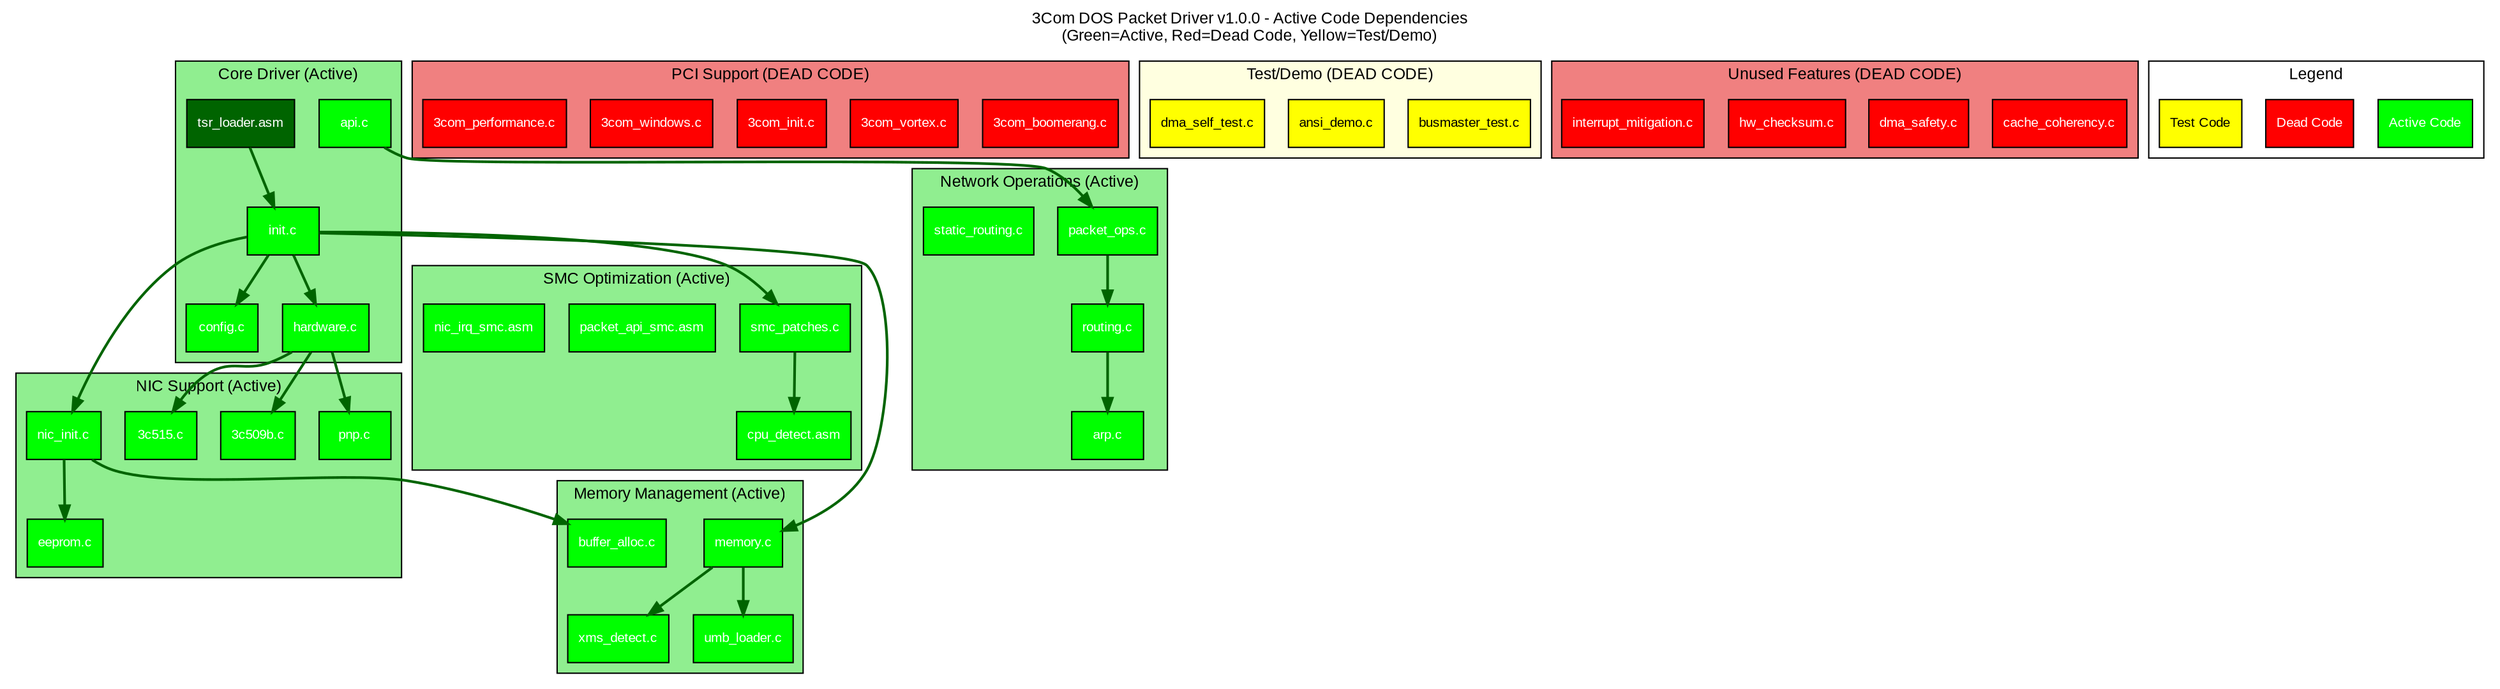digraph "3Com Packet Driver Dependencies" {
    graph [
        rankdir="TB",
        bgcolor="white",
        fontname="Arial",
        fontsize=12,
        label="3Com DOS Packet Driver v1.0.0 - Active Code Dependencies\n(Green=Active, Red=Dead Code, Yellow=Test/Demo)",
        labelloc="t"
    ];
    
    node [
        shape=box,
        style=filled,
        fontname="Arial",
        fontsize=10
    ];
    
    edge [
        fontname="Arial",
        fontsize=8
    ];
    
    // Active Core Components
    subgraph cluster_core {
        label="Core Driver (Active)";
        style=filled;
        fillcolor=lightgreen;
        
        "tsr_loader.asm" [fillcolor=darkgreen, fontcolor=white];
        "init.c" [fillcolor=green, fontcolor=white];
        "config.c" [fillcolor=green, fontcolor=white];
        "api.c" [fillcolor=green, fontcolor=white];
        "hardware.c" [fillcolor=green, fontcolor=white];
    }
    
    // NIC Support (Active)
    subgraph cluster_nic {
        label="NIC Support (Active)";
        style=filled;
        fillcolor=lightgreen;
        
        "3c509b.c" [fillcolor=green, fontcolor=white];
        "3c515.c" [fillcolor=green, fontcolor=white];
        "nic_init.c" [fillcolor=green, fontcolor=white];
        "eeprom.c" [fillcolor=green, fontcolor=white];
        "pnp.c" [fillcolor=green, fontcolor=white];
    }
    
    // Memory Management (Active)
    subgraph cluster_memory {
        label="Memory Management (Active)";
        style=filled;
        fillcolor=lightgreen;
        
        "memory.c" [fillcolor=green, fontcolor=white];
        "buffer_alloc.c" [fillcolor=green, fontcolor=white];
        "xms_detect.c" [fillcolor=green, fontcolor=white];
        "umb_loader.c" [fillcolor=green, fontcolor=white];
    }
    
    // Network Operations (Active)
    subgraph cluster_network {
        label="Network Operations (Active)";
        style=filled;
        fillcolor=lightgreen;
        
        "packet_ops.c" [fillcolor=green, fontcolor=white];
        "routing.c" [fillcolor=green, fontcolor=white];
        "arp.c" [fillcolor=green, fontcolor=white];
        "static_routing.c" [fillcolor=green, fontcolor=white];
    }
    
    // SMC Optimization (Active)
    subgraph cluster_smc {
        label="SMC Optimization (Active)";
        style=filled;
        fillcolor=lightgreen;
        
        "smc_patches.c" [fillcolor=green, fontcolor=white];
        "cpu_detect.asm" [fillcolor=green, fontcolor=white];
        "packet_api_smc.asm" [fillcolor=green, fontcolor=white];
        "nic_irq_smc.asm" [fillcolor=green, fontcolor=white];
    }
    
    // Dead PCI Support
    subgraph cluster_pci {
        label="PCI Support (DEAD CODE)";
        style=filled;
        fillcolor=lightcoral;
        
        "3com_boomerang.c" [fillcolor=red, fontcolor=white];
        "3com_vortex.c" [fillcolor=red, fontcolor=white];
        "3com_init.c" [fillcolor=red, fontcolor=white];
        "3com_windows.c" [fillcolor=red, fontcolor=white];
        "3com_performance.c" [fillcolor=red, fontcolor=white];
    }
    
    // Test/Demo Code
    subgraph cluster_test {
        label="Test/Demo (DEAD CODE)";
        style=filled;
        fillcolor=lightyellow;
        
        "busmaster_test.c" [fillcolor=yellow];
        "ansi_demo.c" [fillcolor=yellow];
        "dma_self_test.c" [fillcolor=yellow];
    }
    
    // Unused Features
    subgraph cluster_unused {
        label="Unused Features (DEAD CODE)";
        style=filled;
        fillcolor=lightcoral;
        
        "cache_coherency.c" [fillcolor=red, fontcolor=white];
        "dma_safety.c" [fillcolor=red, fontcolor=white];
        "hw_checksum.c" [fillcolor=red, fontcolor=white];
        "interrupt_mitigation.c" [fillcolor=red, fontcolor=white];
    }
    
    // Active Dependencies
    "tsr_loader.asm" -> "init.c" [color=darkgreen, penwidth=2];
    "init.c" -> "config.c" [color=darkgreen, penwidth=2];
    "init.c" -> "hardware.c" [color=darkgreen, penwidth=2];
    "init.c" -> "nic_init.c" [color=darkgreen, penwidth=2];
    "init.c" -> "memory.c" [color=darkgreen, penwidth=2];
    
    "hardware.c" -> "3c509b.c" [color=darkgreen, penwidth=2];
    "hardware.c" -> "3c515.c" [color=darkgreen, penwidth=2];
    "hardware.c" -> "pnp.c" [color=darkgreen, penwidth=2];
    
    "nic_init.c" -> "eeprom.c" [color=darkgreen, penwidth=2];
    "nic_init.c" -> "buffer_alloc.c" [color=darkgreen, penwidth=2];
    
    "api.c" -> "packet_ops.c" [color=darkgreen, penwidth=2];
    "packet_ops.c" -> "routing.c" [color=darkgreen, penwidth=2];
    "routing.c" -> "arp.c" [color=darkgreen, penwidth=2];
    
    "memory.c" -> "xms_detect.c" [color=darkgreen, penwidth=2];
    "memory.c" -> "umb_loader.c" [color=darkgreen, penwidth=2];
    
    "init.c" -> "smc_patches.c" [color=darkgreen, penwidth=2];
    "smc_patches.c" -> "cpu_detect.asm" [color=darkgreen, penwidth=2];
    
    // Dead code has NO incoming edges from active code
    // This visually shows isolation
    
    // Legend
    subgraph cluster_legend {
        label="Legend";
        style=filled;
        fillcolor=white;
        
        "Active Code" [fillcolor=green, fontcolor=white];
        "Dead Code" [fillcolor=red, fontcolor=white];
        "Test Code" [fillcolor=yellow];
    }
}
